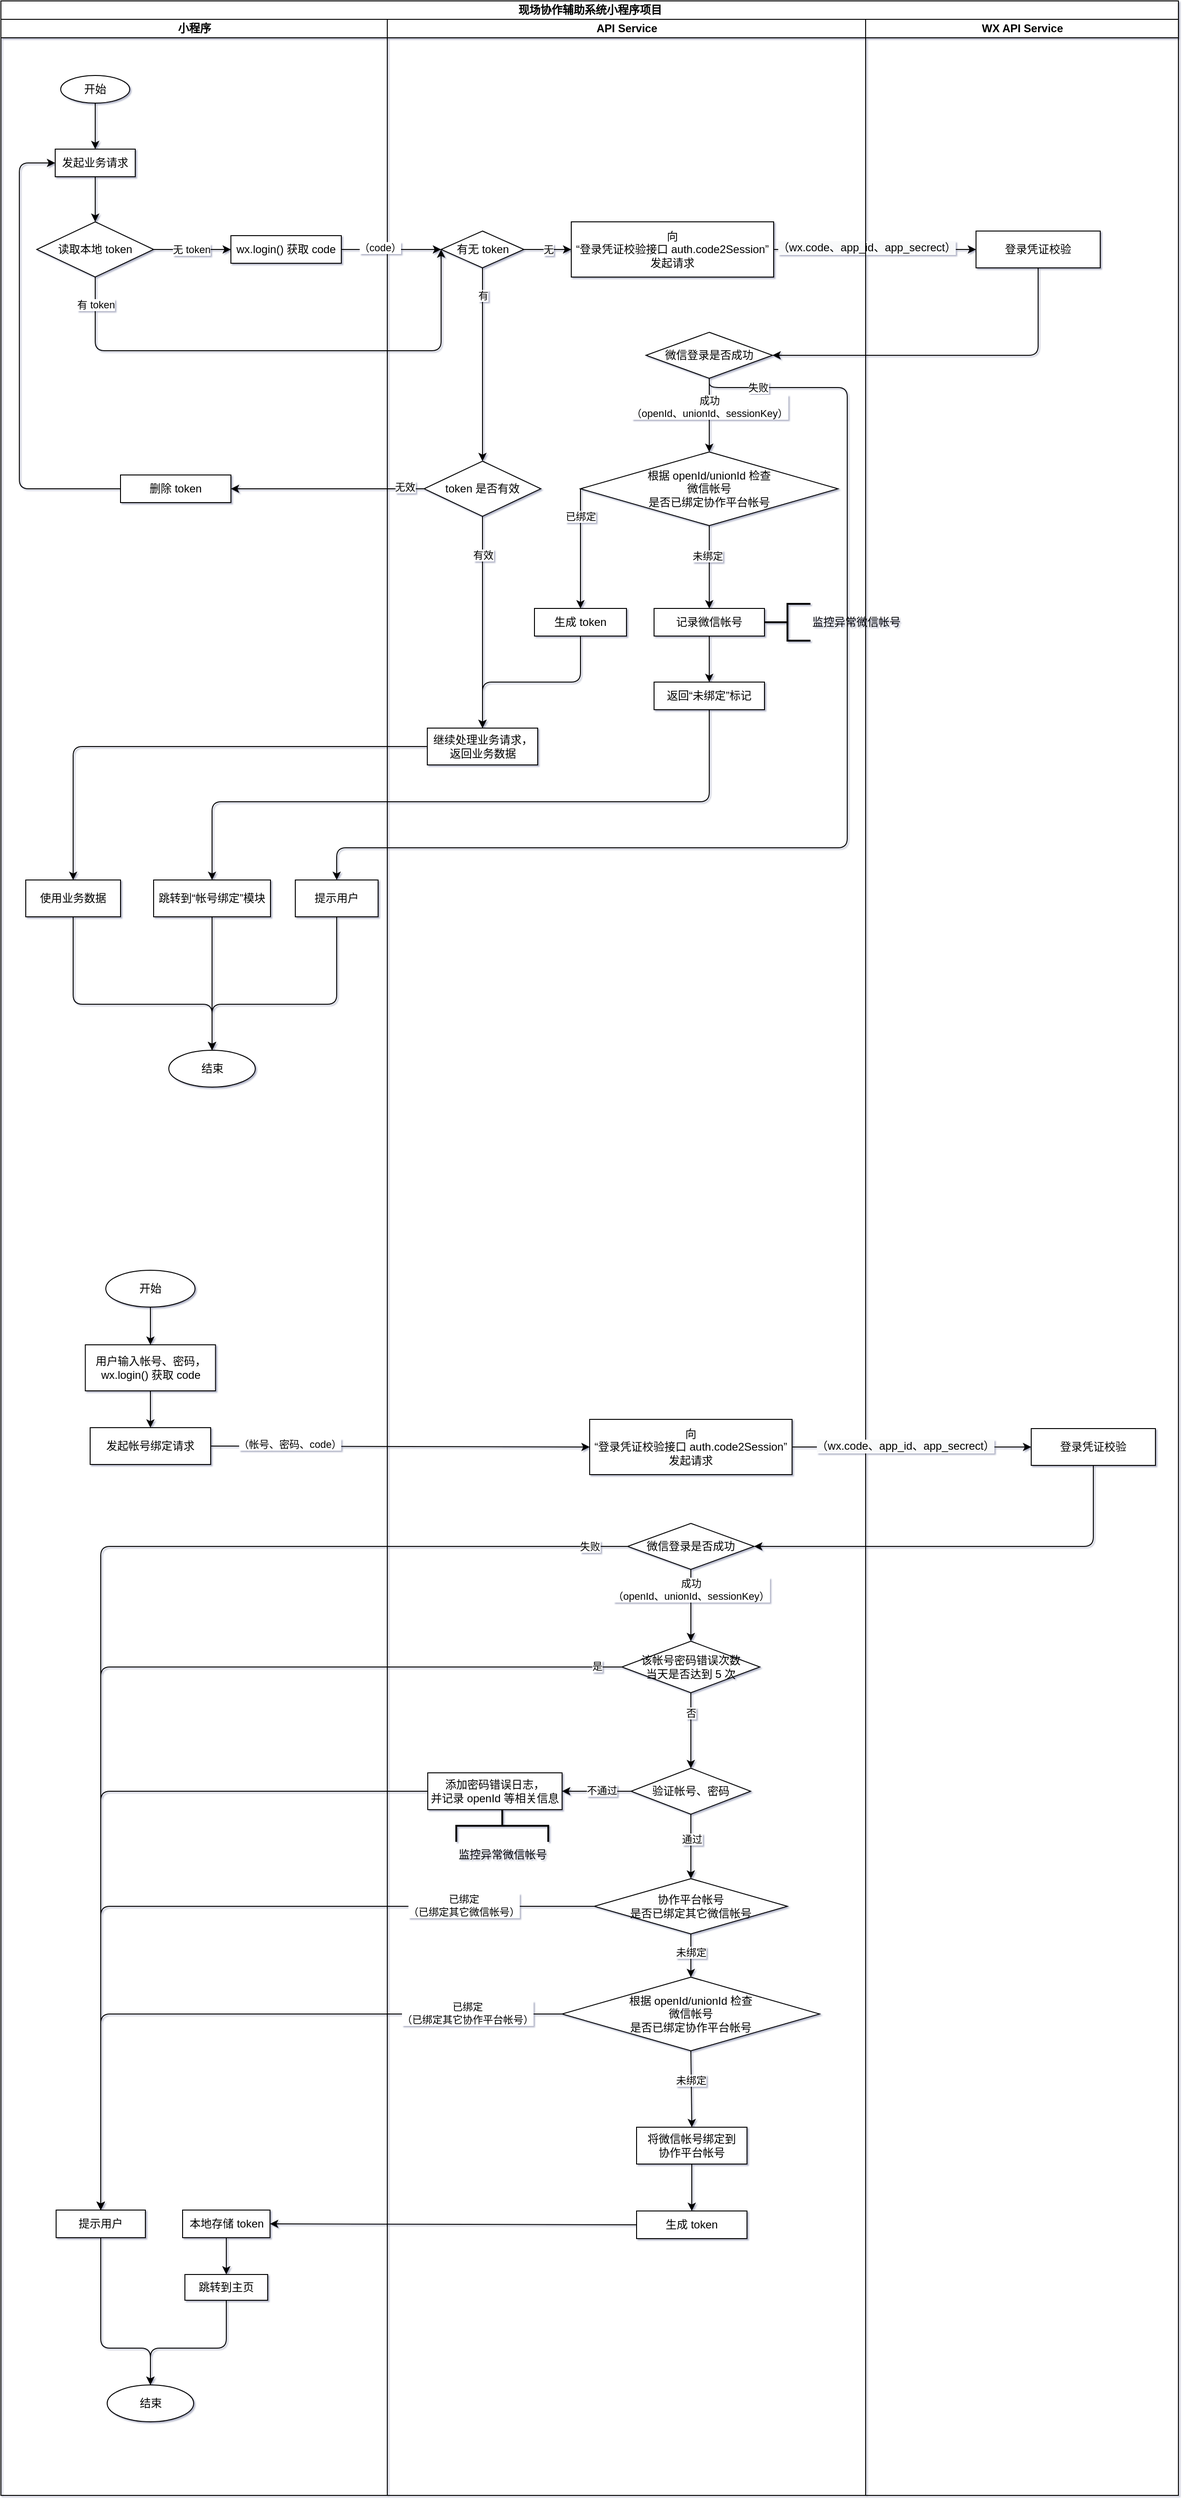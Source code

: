 <mxfile version="14.2.9" type="github">
  <diagram id="qEqpJyWe6qSXdvCc5dsq" name="Page-1">
    <mxGraphModel dx="1422" dy="4306" grid="1" gridSize="10" guides="1" tooltips="1" connect="1" arrows="1" fold="1" page="0" pageScale="1" pageWidth="827" pageHeight="1169" background="none" math="0" shadow="1">
      <root>
        <mxCell id="0" />
        <mxCell id="1" parent="0" />
        <mxCell id="2wgI4SQvjtzoddSb3Q2e-1" value="现场协作辅助系统小程序项目" style="swimlane;html=1;childLayout=stackLayout;resizeParent=1;resizeParentMax=0;startSize=20;" parent="1" vertex="1">
          <mxGeometry x="80" y="-3430" width="1280" height="2710" as="geometry">
            <mxRectangle x="70" y="40" width="60" height="20" as="alternateBounds" />
          </mxGeometry>
        </mxCell>
        <mxCell id="2wgI4SQvjtzoddSb3Q2e-2" style="edgeStyle=orthogonalEdgeStyle;orthogonalLoop=1;jettySize=auto;html=1;entryX=0;entryY=0.5;entryDx=0;entryDy=0;exitX=0.5;exitY=1;exitDx=0;exitDy=0;" parent="2wgI4SQvjtzoddSb3Q2e-1" source="2wgI4SQvjtzoddSb3Q2e-14" target="ABkDZTBkbwptnZ93a3-r-1" edge="1">
          <mxGeometry relative="1" as="geometry">
            <Array as="points">
              <mxPoint x="103" y="380" />
              <mxPoint x="479" y="380" />
            </Array>
          </mxGeometry>
        </mxCell>
        <mxCell id="2wgI4SQvjtzoddSb3Q2e-3" value="有 token" style="edgeLabel;html=1;align=center;verticalAlign=middle;resizable=0;points=[];" parent="2wgI4SQvjtzoddSb3Q2e-2" vertex="1" connectable="0">
          <mxGeometry x="-0.158" y="-2" relative="1" as="geometry">
            <mxPoint x="-158" y="-52" as="offset" />
          </mxGeometry>
        </mxCell>
        <mxCell id="2wgI4SQvjtzoddSb3Q2e-4" style="edgeStyle=orthogonalEdgeStyle;orthogonalLoop=1;jettySize=auto;html=1;exitX=1;exitY=0.5;exitDx=0;exitDy=0;entryX=0;entryY=0.5;entryDx=0;entryDy=0;" parent="2wgI4SQvjtzoddSb3Q2e-1" source="2wgI4SQvjtzoddSb3Q2e-48" target="2wgI4SQvjtzoddSb3Q2e-85" edge="1">
          <mxGeometry relative="1" as="geometry" />
        </mxCell>
        <mxCell id="2wgI4SQvjtzoddSb3Q2e-5" value="&lt;span style=&quot;font-size: 12px ; background-color: rgb(248 , 249 , 250)&quot;&gt;（wx.code、app_id、app_secrect）&lt;/span&gt;" style="edgeLabel;html=1;align=center;verticalAlign=middle;resizable=0;points=[];" parent="2wgI4SQvjtzoddSb3Q2e-4" vertex="1" connectable="0">
          <mxGeometry x="-0.256" y="-1" relative="1" as="geometry">
            <mxPoint x="19" y="-3" as="offset" />
          </mxGeometry>
        </mxCell>
        <mxCell id="2wgI4SQvjtzoddSb3Q2e-6" style="edgeStyle=orthogonalEdgeStyle;orthogonalLoop=1;jettySize=auto;html=1;exitX=0.5;exitY=1;exitDx=0;exitDy=0;entryX=1;entryY=0.5;entryDx=0;entryDy=0;" parent="2wgI4SQvjtzoddSb3Q2e-1" source="2wgI4SQvjtzoddSb3Q2e-85" target="2wgI4SQvjtzoddSb3Q2e-79" edge="1">
          <mxGeometry relative="1" as="geometry">
            <mxPoint x="580" y="530" as="targetPoint" />
          </mxGeometry>
        </mxCell>
        <mxCell id="2wgI4SQvjtzoddSb3Q2e-7" style="edgeStyle=orthogonalEdgeStyle;orthogonalLoop=1;jettySize=auto;html=1;exitX=0.5;exitY=1;exitDx=0;exitDy=0;entryX=0.5;entryY=0;entryDx=0;entryDy=0;" parent="2wgI4SQvjtzoddSb3Q2e-1" source="2wgI4SQvjtzoddSb3Q2e-54" target="2wgI4SQvjtzoddSb3Q2e-19" edge="1">
          <mxGeometry relative="1" as="geometry">
            <Array as="points">
              <mxPoint x="750" y="870" />
              <mxPoint x="210" y="870" />
            </Array>
          </mxGeometry>
        </mxCell>
        <mxCell id="2wgI4SQvjtzoddSb3Q2e-8" style="edgeStyle=orthogonalEdgeStyle;orthogonalLoop=1;jettySize=auto;html=1;exitX=0;exitY=0.5;exitDx=0;exitDy=0;entryX=0.5;entryY=0;entryDx=0;entryDy=0;" parent="2wgI4SQvjtzoddSb3Q2e-1" source="2wgI4SQvjtzoddSb3Q2e-57" target="2wgI4SQvjtzoddSb3Q2e-16" edge="1">
          <mxGeometry relative="1" as="geometry" />
        </mxCell>
        <mxCell id="2wgI4SQvjtzoddSb3Q2e-9" style="edgeStyle=orthogonalEdgeStyle;jumpStyle=arc;jumpSize=10;orthogonalLoop=1;jettySize=auto;html=1;exitX=1;exitY=0.5;exitDx=0;exitDy=0;shadow=0;endArrow=classic;endFill=1;entryX=0;entryY=0.5;entryDx=0;entryDy=0;" parent="2wgI4SQvjtzoddSb3Q2e-1" source="2wgI4SQvjtzoddSb3Q2e-24" target="2wgI4SQvjtzoddSb3Q2e-58" edge="1">
          <mxGeometry relative="1" as="geometry">
            <mxPoint x="500" y="1570" as="targetPoint" />
          </mxGeometry>
        </mxCell>
        <mxCell id="2wgI4SQvjtzoddSb3Q2e-10" value="（帐号、密码、code）" style="edgeLabel;html=1;align=center;verticalAlign=middle;resizable=0;points=[];" parent="2wgI4SQvjtzoddSb3Q2e-9" vertex="1" connectable="0">
          <mxGeometry x="-0.244" y="2" relative="1" as="geometry">
            <mxPoint x="-70" as="offset" />
          </mxGeometry>
        </mxCell>
        <mxCell id="2wgI4SQvjtzoddSb3Q2e-11" value="小程序" style="swimlane;html=1;startSize=20;" parent="2wgI4SQvjtzoddSb3Q2e-1" vertex="1">
          <mxGeometry y="20" width="420" height="2690" as="geometry" />
        </mxCell>
        <mxCell id="2wgI4SQvjtzoddSb3Q2e-12" style="edgeStyle=orthogonalEdgeStyle;orthogonalLoop=1;jettySize=auto;html=1;exitX=0.5;exitY=1;exitDx=0;exitDy=0;entryX=0.5;entryY=0;entryDx=0;entryDy=0;" parent="2wgI4SQvjtzoddSb3Q2e-11" source="2wgI4SQvjtzoddSb3Q2e-13" target="2wgI4SQvjtzoddSb3Q2e-21" edge="1">
          <mxGeometry relative="1" as="geometry" />
        </mxCell>
        <mxCell id="2wgI4SQvjtzoddSb3Q2e-13" value="开始" style="ellipse;whiteSpace=wrap;html=1;" parent="2wgI4SQvjtzoddSb3Q2e-11" vertex="1">
          <mxGeometry x="65" y="61" width="75" height="30" as="geometry" />
        </mxCell>
        <mxCell id="2wgI4SQvjtzoddSb3Q2e-14" value="读取本地&amp;nbsp;token" style="rhombus;whiteSpace=wrap;html=1;" parent="2wgI4SQvjtzoddSb3Q2e-11" vertex="1">
          <mxGeometry x="39" y="220" width="127" height="60" as="geometry" />
        </mxCell>
        <mxCell id="2wgI4SQvjtzoddSb3Q2e-15" style="edgeStyle=orthogonalEdgeStyle;jumpStyle=arc;orthogonalLoop=1;jettySize=auto;html=1;exitX=0.5;exitY=1;exitDx=0;exitDy=0;entryX=0.5;entryY=0;entryDx=0;entryDy=0;" parent="2wgI4SQvjtzoddSb3Q2e-11" source="2wgI4SQvjtzoddSb3Q2e-16" target="2wgI4SQvjtzoddSb3Q2e-17" edge="1">
          <mxGeometry relative="1" as="geometry">
            <Array as="points">
              <mxPoint x="79" y="1070" />
              <mxPoint x="230" y="1070" />
            </Array>
          </mxGeometry>
        </mxCell>
        <mxCell id="2wgI4SQvjtzoddSb3Q2e-16" value="使用业务数据" style="whiteSpace=wrap;html=1;" parent="2wgI4SQvjtzoddSb3Q2e-11" vertex="1">
          <mxGeometry x="27" y="935" width="103" height="40" as="geometry" />
        </mxCell>
        <mxCell id="2wgI4SQvjtzoddSb3Q2e-17" value="结束" style="ellipse;whiteSpace=wrap;html=1;" parent="2wgI4SQvjtzoddSb3Q2e-11" vertex="1">
          <mxGeometry x="182.5" y="1120" width="94" height="40" as="geometry" />
        </mxCell>
        <mxCell id="2wgI4SQvjtzoddSb3Q2e-18" style="edgeStyle=orthogonalEdgeStyle;jumpStyle=arc;orthogonalLoop=1;jettySize=auto;html=1;exitX=0.5;exitY=1;exitDx=0;exitDy=0;entryX=0.5;entryY=0;entryDx=0;entryDy=0;" parent="2wgI4SQvjtzoddSb3Q2e-11" source="2wgI4SQvjtzoddSb3Q2e-19" target="2wgI4SQvjtzoddSb3Q2e-17" edge="1">
          <mxGeometry relative="1" as="geometry" />
        </mxCell>
        <mxCell id="2wgI4SQvjtzoddSb3Q2e-19" value="跳转到“帐号绑定”模块" style="whiteSpace=wrap;html=1;" parent="2wgI4SQvjtzoddSb3Q2e-11" vertex="1">
          <mxGeometry x="166" y="935" width="127" height="40" as="geometry" />
        </mxCell>
        <mxCell id="2wgI4SQvjtzoddSb3Q2e-20" style="edgeStyle=orthogonalEdgeStyle;orthogonalLoop=1;jettySize=auto;html=1;exitX=0.5;exitY=1;exitDx=0;exitDy=0;entryX=0.5;entryY=0;entryDx=0;entryDy=0;" parent="2wgI4SQvjtzoddSb3Q2e-11" source="2wgI4SQvjtzoddSb3Q2e-21" target="2wgI4SQvjtzoddSb3Q2e-14" edge="1">
          <mxGeometry relative="1" as="geometry">
            <mxPoint x="102.5" y="150" as="targetPoint" />
          </mxGeometry>
        </mxCell>
        <mxCell id="2wgI4SQvjtzoddSb3Q2e-21" value="发起业务请求" style="whiteSpace=wrap;html=1;" parent="2wgI4SQvjtzoddSb3Q2e-11" vertex="1">
          <mxGeometry x="59" y="141" width="87" height="30" as="geometry" />
        </mxCell>
        <mxCell id="2wgI4SQvjtzoddSb3Q2e-22" style="edgeStyle=orthogonalEdgeStyle;jumpStyle=arc;jumpSize=10;orthogonalLoop=1;jettySize=auto;html=1;exitX=0.5;exitY=1;exitDx=0;exitDy=0;entryX=0.5;entryY=0;entryDx=0;entryDy=0;shadow=0;endArrow=classic;endFill=1;" parent="2wgI4SQvjtzoddSb3Q2e-11" source="2wgI4SQvjtzoddSb3Q2e-23" target="2wgI4SQvjtzoddSb3Q2e-26" edge="1">
          <mxGeometry relative="1" as="geometry" />
        </mxCell>
        <mxCell id="2wgI4SQvjtzoddSb3Q2e-23" value="开始" style="ellipse;whiteSpace=wrap;html=1;" parent="2wgI4SQvjtzoddSb3Q2e-11" vertex="1">
          <mxGeometry x="114" y="1359" width="97" height="40" as="geometry" />
        </mxCell>
        <mxCell id="2wgI4SQvjtzoddSb3Q2e-24" value="发起帐号绑定请求" style="whiteSpace=wrap;html=1;" parent="2wgI4SQvjtzoddSb3Q2e-11" vertex="1">
          <mxGeometry x="97" y="1530" width="131" height="40" as="geometry" />
        </mxCell>
        <mxCell id="2wgI4SQvjtzoddSb3Q2e-25" style="edgeStyle=orthogonalEdgeStyle;jumpStyle=arc;jumpSize=10;orthogonalLoop=1;jettySize=auto;html=1;exitX=0.5;exitY=1;exitDx=0;exitDy=0;entryX=0.5;entryY=0;entryDx=0;entryDy=0;shadow=0;endArrow=classic;endFill=1;" parent="2wgI4SQvjtzoddSb3Q2e-11" source="2wgI4SQvjtzoddSb3Q2e-26" target="2wgI4SQvjtzoddSb3Q2e-24" edge="1">
          <mxGeometry relative="1" as="geometry" />
        </mxCell>
        <mxCell id="2wgI4SQvjtzoddSb3Q2e-26" value="用户输入帐号、密码，&lt;br&gt;wx.login() 获取 code" style="whiteSpace=wrap;html=1;" parent="2wgI4SQvjtzoddSb3Q2e-11" vertex="1">
          <mxGeometry x="91.75" y="1440" width="141.5" height="50" as="geometry" />
        </mxCell>
        <mxCell id="2wgI4SQvjtzoddSb3Q2e-27" style="edgeStyle=orthogonalEdgeStyle;jumpStyle=arc;orthogonalLoop=1;jettySize=auto;html=1;exitX=0.5;exitY=1;exitDx=0;exitDy=0;entryX=0.5;entryY=0;entryDx=0;entryDy=0;" parent="2wgI4SQvjtzoddSb3Q2e-11" source="2wgI4SQvjtzoddSb3Q2e-28" target="2wgI4SQvjtzoddSb3Q2e-29" edge="1">
          <mxGeometry relative="1" as="geometry">
            <Array as="points">
              <mxPoint x="245" y="2530" />
              <mxPoint x="163" y="2530" />
            </Array>
          </mxGeometry>
        </mxCell>
        <mxCell id="2wgI4SQvjtzoddSb3Q2e-28" value="跳转到主页" style="whiteSpace=wrap;html=1;" parent="2wgI4SQvjtzoddSb3Q2e-11" vertex="1">
          <mxGeometry x="200" y="2450" width="90" height="28" as="geometry" />
        </mxCell>
        <mxCell id="2wgI4SQvjtzoddSb3Q2e-29" value="结束" style="ellipse;whiteSpace=wrap;html=1;" parent="2wgI4SQvjtzoddSb3Q2e-11" vertex="1">
          <mxGeometry x="115.5" y="2570" width="94" height="40" as="geometry" />
        </mxCell>
        <mxCell id="2wgI4SQvjtzoddSb3Q2e-30" style="edgeStyle=orthogonalEdgeStyle;jumpStyle=arc;jumpSize=10;orthogonalLoop=1;jettySize=auto;html=1;exitX=0.5;exitY=1;exitDx=0;exitDy=0;entryX=0.5;entryY=0;entryDx=0;entryDy=0;shadow=0;endArrow=classic;endFill=1;" parent="2wgI4SQvjtzoddSb3Q2e-11" source="2wgI4SQvjtzoddSb3Q2e-31" target="2wgI4SQvjtzoddSb3Q2e-29" edge="1">
          <mxGeometry relative="1" as="geometry">
            <Array as="points">
              <mxPoint x="109" y="2530" />
              <mxPoint x="163" y="2530" />
            </Array>
          </mxGeometry>
        </mxCell>
        <mxCell id="2wgI4SQvjtzoddSb3Q2e-31" value="提示用户" style="whiteSpace=wrap;html=1;" parent="2wgI4SQvjtzoddSb3Q2e-11" vertex="1">
          <mxGeometry x="60" y="2380" width="97" height="30" as="geometry" />
        </mxCell>
        <mxCell id="2wgI4SQvjtzoddSb3Q2e-32" value="wx.login() 获取 code" style="whiteSpace=wrap;html=1;" parent="2wgI4SQvjtzoddSb3Q2e-11" vertex="1">
          <mxGeometry x="250" y="235" width="120" height="30" as="geometry" />
        </mxCell>
        <mxCell id="2wgI4SQvjtzoddSb3Q2e-33" style="edgeStyle=orthogonalEdgeStyle;orthogonalLoop=1;jettySize=auto;html=1;entryX=0;entryY=0.5;entryDx=0;entryDy=0;exitX=1;exitY=0.5;exitDx=0;exitDy=0;" parent="2wgI4SQvjtzoddSb3Q2e-11" source="2wgI4SQvjtzoddSb3Q2e-14" target="2wgI4SQvjtzoddSb3Q2e-32" edge="1">
          <mxGeometry relative="1" as="geometry">
            <mxPoint x="166" y="215" as="targetPoint" />
            <mxPoint x="180" y="380" as="sourcePoint" />
          </mxGeometry>
        </mxCell>
        <mxCell id="2wgI4SQvjtzoddSb3Q2e-34" value="无 token&lt;br&gt;" style="edgeLabel;html=1;align=center;verticalAlign=middle;resizable=0;points=[];" parent="2wgI4SQvjtzoddSb3Q2e-33" vertex="1" connectable="0">
          <mxGeometry x="0.352" y="-2" relative="1" as="geometry">
            <mxPoint x="-16.5" y="-2" as="offset" />
          </mxGeometry>
        </mxCell>
        <mxCell id="2wgI4SQvjtzoddSb3Q2e-38" value="删除 token" style="whiteSpace=wrap;html=1;" parent="2wgI4SQvjtzoddSb3Q2e-11" vertex="1">
          <mxGeometry x="130" y="495" width="120" height="30" as="geometry" />
        </mxCell>
        <mxCell id="2wgI4SQvjtzoddSb3Q2e-39" style="edgeStyle=orthogonalEdgeStyle;jumpStyle=arc;orthogonalLoop=1;jettySize=auto;html=1;exitX=0.5;exitY=1;exitDx=0;exitDy=0;entryX=0.5;entryY=0;entryDx=0;entryDy=0;" parent="2wgI4SQvjtzoddSb3Q2e-11" source="2wgI4SQvjtzoddSb3Q2e-40" target="2wgI4SQvjtzoddSb3Q2e-17" edge="1">
          <mxGeometry relative="1" as="geometry">
            <Array as="points">
              <mxPoint x="365" y="1070" />
              <mxPoint x="230" y="1070" />
            </Array>
          </mxGeometry>
        </mxCell>
        <mxCell id="2wgI4SQvjtzoddSb3Q2e-40" value="提示用户" style="whiteSpace=wrap;html=1;" parent="2wgI4SQvjtzoddSb3Q2e-11" vertex="1">
          <mxGeometry x="320" y="935" width="90" height="40" as="geometry" />
        </mxCell>
        <mxCell id="2wgI4SQvjtzoddSb3Q2e-42" style="edgeStyle=orthogonalEdgeStyle;jumpStyle=arc;orthogonalLoop=1;jettySize=auto;html=1;exitX=0.5;exitY=1;exitDx=0;exitDy=0;entryX=0.5;entryY=0;entryDx=0;entryDy=0;" parent="2wgI4SQvjtzoddSb3Q2e-11" source="2wgI4SQvjtzoddSb3Q2e-43" target="2wgI4SQvjtzoddSb3Q2e-28" edge="1">
          <mxGeometry relative="1" as="geometry" />
        </mxCell>
        <mxCell id="2wgI4SQvjtzoddSb3Q2e-43" value="本地存储 token" style="whiteSpace=wrap;html=1;" parent="2wgI4SQvjtzoddSb3Q2e-11" vertex="1">
          <mxGeometry x="197.5" y="2380" width="95" height="30" as="geometry" />
        </mxCell>
        <mxCell id="2wgI4SQvjtzoddSb3Q2e-104" style="edgeStyle=orthogonalEdgeStyle;jumpStyle=arc;orthogonalLoop=1;jettySize=auto;html=1;exitX=0;exitY=0.5;exitDx=0;exitDy=0;entryX=0;entryY=0.5;entryDx=0;entryDy=0;" parent="2wgI4SQvjtzoddSb3Q2e-11" source="2wgI4SQvjtzoddSb3Q2e-38" target="2wgI4SQvjtzoddSb3Q2e-21" edge="1">
          <mxGeometry relative="1" as="geometry">
            <Array as="points">
              <mxPoint x="20" y="510" />
              <mxPoint x="20" y="156" />
            </Array>
            <mxPoint x="113.75" y="730" as="sourcePoint" />
          </mxGeometry>
        </mxCell>
        <mxCell id="2wgI4SQvjtzoddSb3Q2e-44" value="API Service" style="swimlane;html=1;startSize=20;" parent="2wgI4SQvjtzoddSb3Q2e-1" vertex="1">
          <mxGeometry x="420" y="20" width="520" height="2690" as="geometry" />
        </mxCell>
        <mxCell id="2wgI4SQvjtzoddSb3Q2e-45" style="edgeStyle=orthogonalEdgeStyle;jumpStyle=arc;orthogonalLoop=1;jettySize=auto;html=1;entryX=0.5;entryY=0;entryDx=0;entryDy=0;exitX=0.5;exitY=1;exitDx=0;exitDy=0;" parent="2wgI4SQvjtzoddSb3Q2e-44" source="2wgI4SQvjtzoddSb3Q2e-47" target="2wgI4SQvjtzoddSb3Q2e-57" edge="1">
          <mxGeometry relative="1" as="geometry">
            <mxPoint x="70" y="340" as="sourcePoint" />
          </mxGeometry>
        </mxCell>
        <mxCell id="2wgI4SQvjtzoddSb3Q2e-46" value="有效" style="edgeLabel;html=1;align=center;verticalAlign=middle;resizable=0;points=[];" parent="2wgI4SQvjtzoddSb3Q2e-45" vertex="1" connectable="0">
          <mxGeometry x="-0.96" y="1" relative="1" as="geometry">
            <mxPoint x="-1" y="37.65" as="offset" />
          </mxGeometry>
        </mxCell>
        <mxCell id="2wgI4SQvjtzoddSb3Q2e-47" value="token 是否有效" style="rhombus;whiteSpace=wrap;html=1;" parent="2wgI4SQvjtzoddSb3Q2e-44" vertex="1">
          <mxGeometry x="40" y="480" width="127" height="60" as="geometry" />
        </mxCell>
        <mxCell id="2wgI4SQvjtzoddSb3Q2e-48" value="向&lt;br&gt;“登录凭证校验接口 auth.code2Session”&lt;br&gt;发起请求" style="whiteSpace=wrap;html=1;" parent="2wgI4SQvjtzoddSb3Q2e-44" vertex="1">
          <mxGeometry x="200" y="220" width="220" height="60" as="geometry" />
        </mxCell>
        <mxCell id="2wgI4SQvjtzoddSb3Q2e-49" style="edgeStyle=orthogonalEdgeStyle;orthogonalLoop=1;jettySize=auto;html=1;exitX=0;exitY=0.5;exitDx=0;exitDy=0;entryX=0.5;entryY=0;entryDx=0;entryDy=0;" parent="2wgI4SQvjtzoddSb3Q2e-44" source="2wgI4SQvjtzoddSb3Q2e-53" target="2wgI4SQvjtzoddSb3Q2e-56" edge="1">
          <mxGeometry relative="1" as="geometry">
            <mxPoint x="90" y="600" as="targetPoint" />
            <Array as="points">
              <mxPoint x="210" y="620" />
              <mxPoint x="210" y="620" />
            </Array>
          </mxGeometry>
        </mxCell>
        <mxCell id="2wgI4SQvjtzoddSb3Q2e-50" value="已绑定" style="edgeLabel;html=1;align=center;verticalAlign=middle;resizable=0;points=[];" parent="2wgI4SQvjtzoddSb3Q2e-49" vertex="1" connectable="0">
          <mxGeometry x="0.173" y="-3" relative="1" as="geometry">
            <mxPoint x="3" y="-46" as="offset" />
          </mxGeometry>
        </mxCell>
        <mxCell id="2wgI4SQvjtzoddSb3Q2e-51" style="edgeStyle=orthogonalEdgeStyle;orthogonalLoop=1;jettySize=auto;html=1;exitX=0.5;exitY=1;exitDx=0;exitDy=0;entryX=0.5;entryY=0;entryDx=0;entryDy=0;" parent="2wgI4SQvjtzoddSb3Q2e-44" source="2wgI4SQvjtzoddSb3Q2e-53" target="2wgI4SQvjtzoddSb3Q2e-81" edge="1">
          <mxGeometry relative="1" as="geometry">
            <mxPoint x="350" y="640" as="targetPoint" />
          </mxGeometry>
        </mxCell>
        <mxCell id="2wgI4SQvjtzoddSb3Q2e-52" value="未绑定" style="edgeLabel;html=1;align=center;verticalAlign=middle;resizable=0;points=[];" parent="2wgI4SQvjtzoddSb3Q2e-51" vertex="1" connectable="0">
          <mxGeometry x="-0.267" y="-2" relative="1" as="geometry">
            <mxPoint as="offset" />
          </mxGeometry>
        </mxCell>
        <mxCell id="2wgI4SQvjtzoddSb3Q2e-53" value="&lt;span&gt;根据 openId/unionId 检查&lt;/span&gt;&lt;br&gt;&lt;span&gt;微信帐号&lt;/span&gt;&lt;br&gt;&lt;span&gt;是否已绑定协作平台帐号&lt;/span&gt;" style="rhombus;whiteSpace=wrap;html=1;" parent="2wgI4SQvjtzoddSb3Q2e-44" vertex="1">
          <mxGeometry x="210" y="470" width="280" height="80" as="geometry" />
        </mxCell>
        <mxCell id="2wgI4SQvjtzoddSb3Q2e-54" value="返回“未绑定”标记" style="whiteSpace=wrap;html=1;" parent="2wgI4SQvjtzoddSb3Q2e-44" vertex="1">
          <mxGeometry x="290" y="720" width="120" height="30" as="geometry" />
        </mxCell>
        <mxCell id="2wgI4SQvjtzoddSb3Q2e-55" style="edgeStyle=orthogonalEdgeStyle;orthogonalLoop=1;jettySize=auto;html=1;exitX=0.5;exitY=1;exitDx=0;exitDy=0;entryX=0.5;entryY=0;entryDx=0;entryDy=0;" parent="2wgI4SQvjtzoddSb3Q2e-44" source="2wgI4SQvjtzoddSb3Q2e-56" target="2wgI4SQvjtzoddSb3Q2e-57" edge="1">
          <mxGeometry relative="1" as="geometry" />
        </mxCell>
        <mxCell id="2wgI4SQvjtzoddSb3Q2e-56" value="生成 token" style="whiteSpace=wrap;html=1;" parent="2wgI4SQvjtzoddSb3Q2e-44" vertex="1">
          <mxGeometry x="160" y="640" width="100" height="30" as="geometry" />
        </mxCell>
        <mxCell id="2wgI4SQvjtzoddSb3Q2e-57" value="&lt;span&gt;继续处理业务请求，&lt;/span&gt;&lt;br&gt;&lt;span&gt;返回业务数据&lt;/span&gt;" style="whiteSpace=wrap;html=1;" parent="2wgI4SQvjtzoddSb3Q2e-44" vertex="1">
          <mxGeometry x="43.5" y="770" width="120" height="40" as="geometry" />
        </mxCell>
        <mxCell id="2wgI4SQvjtzoddSb3Q2e-58" value="向&lt;br&gt;“登录凭证校验接口 auth.code2Session”&lt;br&gt;发起请求" style="whiteSpace=wrap;html=1;" parent="2wgI4SQvjtzoddSb3Q2e-44" vertex="1">
          <mxGeometry x="220" y="1521" width="220" height="60" as="geometry" />
        </mxCell>
        <mxCell id="2wgI4SQvjtzoddSb3Q2e-59" style="edgeStyle=orthogonalEdgeStyle;jumpStyle=arc;jumpSize=10;orthogonalLoop=1;jettySize=auto;html=1;exitX=0.5;exitY=1;exitDx=0;exitDy=0;entryX=0.5;entryY=0;entryDx=0;entryDy=0;shadow=0;endArrow=classic;endFill=1;" parent="2wgI4SQvjtzoddSb3Q2e-44" source="2wgI4SQvjtzoddSb3Q2e-61" target="2wgI4SQvjtzoddSb3Q2e-63" edge="1">
          <mxGeometry relative="1" as="geometry" />
        </mxCell>
        <mxCell id="2wgI4SQvjtzoddSb3Q2e-60" value="未绑定" style="edgeLabel;html=1;align=center;verticalAlign=middle;resizable=0;points=[];" parent="2wgI4SQvjtzoddSb3Q2e-59" vertex="1" connectable="0">
          <mxGeometry x="-0.163" relative="1" as="geometry">
            <mxPoint y="-3" as="offset" />
          </mxGeometry>
        </mxCell>
        <mxCell id="2wgI4SQvjtzoddSb3Q2e-61" value="&lt;span&gt;根据 openId/unionId 检查&lt;/span&gt;&lt;br&gt;&lt;span&gt;微信帐号&lt;/span&gt;&lt;br&gt;&lt;span&gt;是否已绑定协作平台帐号&lt;/span&gt;" style="rhombus;whiteSpace=wrap;html=1;" parent="2wgI4SQvjtzoddSb3Q2e-44" vertex="1">
          <mxGeometry x="190" y="2127" width="280" height="80" as="geometry" />
        </mxCell>
        <mxCell id="2wgI4SQvjtzoddSb3Q2e-62" style="edgeStyle=orthogonalEdgeStyle;jumpStyle=arc;jumpSize=10;orthogonalLoop=1;jettySize=auto;html=1;exitX=0.5;exitY=1;exitDx=0;exitDy=0;entryX=0.5;entryY=0;entryDx=0;entryDy=0;shadow=0;endArrow=classic;endFill=1;" parent="2wgI4SQvjtzoddSb3Q2e-44" source="2wgI4SQvjtzoddSb3Q2e-63" target="2wgI4SQvjtzoddSb3Q2e-64" edge="1">
          <mxGeometry relative="1" as="geometry">
            <Array as="points">
              <mxPoint x="331" y="2330" />
              <mxPoint x="331" y="2330" />
            </Array>
          </mxGeometry>
        </mxCell>
        <mxCell id="2wgI4SQvjtzoddSb3Q2e-63" value="将微信帐号绑定到&lt;br&gt;协作平台帐号" style="whiteSpace=wrap;html=1;" parent="2wgI4SQvjtzoddSb3Q2e-44" vertex="1">
          <mxGeometry x="271" y="2290" width="120" height="40" as="geometry" />
        </mxCell>
        <mxCell id="2wgI4SQvjtzoddSb3Q2e-64" value="生成 token" style="whiteSpace=wrap;html=1;" parent="2wgI4SQvjtzoddSb3Q2e-44" vertex="1">
          <mxGeometry x="271" y="2381" width="120" height="30" as="geometry" />
        </mxCell>
        <mxCell id="2wgI4SQvjtzoddSb3Q2e-65" style="edgeStyle=orthogonalEdgeStyle;jumpStyle=arc;jumpSize=10;orthogonalLoop=1;jettySize=auto;html=1;exitX=0.5;exitY=1;exitDx=0;exitDy=0;shadow=0;endArrow=classic;endFill=1;" parent="2wgI4SQvjtzoddSb3Q2e-44" source="2wgI4SQvjtzoddSb3Q2e-71" target="2wgI4SQvjtzoddSb3Q2e-73" edge="1">
          <mxGeometry relative="1" as="geometry">
            <mxPoint x="330" y="1956" as="sourcePoint" />
          </mxGeometry>
        </mxCell>
        <mxCell id="2wgI4SQvjtzoddSb3Q2e-66" value="通过" style="edgeLabel;html=1;align=center;verticalAlign=middle;resizable=0;points=[];" parent="2wgI4SQvjtzoddSb3Q2e-65" vertex="1" connectable="0">
          <mxGeometry x="-0.222" y="1" relative="1" as="geometry">
            <mxPoint as="offset" />
          </mxGeometry>
        </mxCell>
        <mxCell id="2wgI4SQvjtzoddSb3Q2e-67" value="否" style="edgeStyle=orthogonalEdgeStyle;orthogonalLoop=1;jettySize=auto;html=1;exitX=0.5;exitY=1;exitDx=0;exitDy=0;entryX=0.5;entryY=0;entryDx=0;entryDy=0;" parent="2wgI4SQvjtzoddSb3Q2e-44" source="2wgI4SQvjtzoddSb3Q2e-68" target="2wgI4SQvjtzoddSb3Q2e-71" edge="1">
          <mxGeometry x="-0.463" relative="1" as="geometry">
            <mxPoint x="330" y="1818" as="sourcePoint" />
            <mxPoint x="330" y="1900" as="targetPoint" />
            <mxPoint as="offset" />
          </mxGeometry>
        </mxCell>
        <mxCell id="2wgI4SQvjtzoddSb3Q2e-68" value="该帐号密码错误次数&lt;br&gt;当天是否达到 5 次" style="rhombus;whiteSpace=wrap;html=1;" parent="2wgI4SQvjtzoddSb3Q2e-44" vertex="1">
          <mxGeometry x="255" y="1762" width="150" height="56" as="geometry" />
        </mxCell>
        <mxCell id="2wgI4SQvjtzoddSb3Q2e-69" style="edgeStyle=orthogonalEdgeStyle;jumpStyle=arc;orthogonalLoop=1;jettySize=auto;html=1;exitX=0;exitY=0.5;exitDx=0;exitDy=0;entryX=1;entryY=0.5;entryDx=0;entryDy=0;" parent="2wgI4SQvjtzoddSb3Q2e-44" source="2wgI4SQvjtzoddSb3Q2e-71" target="PpZlCCzMiIhiF1iXMbMz-3" edge="1">
          <mxGeometry relative="1" as="geometry">
            <mxPoint x="200" y="1925" as="targetPoint" />
          </mxGeometry>
        </mxCell>
        <mxCell id="2wgI4SQvjtzoddSb3Q2e-70" value="不通过" style="edgeLabel;html=1;align=center;verticalAlign=middle;resizable=0;points=[];" parent="2wgI4SQvjtzoddSb3Q2e-69" vertex="1" connectable="0">
          <mxGeometry x="-0.2" y="1" relative="1" as="geometry">
            <mxPoint x="-2" y="-2" as="offset" />
          </mxGeometry>
        </mxCell>
        <mxCell id="2wgI4SQvjtzoddSb3Q2e-71" value="验证帐号、密码" style="rhombus;whiteSpace=wrap;html=1;" parent="2wgI4SQvjtzoddSb3Q2e-44" vertex="1">
          <mxGeometry x="265" y="1900" width="130" height="50" as="geometry" />
        </mxCell>
        <mxCell id="PpZlCCzMiIhiF1iXMbMz-2" value="&lt;font face=&quot;helvetica&quot;&gt;未绑定&lt;br&gt;&lt;/font&gt;" style="edgeStyle=orthogonalEdgeStyle;rounded=1;orthogonalLoop=1;jettySize=auto;html=1;exitX=0.5;exitY=1;exitDx=0;exitDy=0;entryX=0.5;entryY=0;entryDx=0;entryDy=0;" parent="2wgI4SQvjtzoddSb3Q2e-44" source="2wgI4SQvjtzoddSb3Q2e-73" target="2wgI4SQvjtzoddSb3Q2e-61" edge="1">
          <mxGeometry x="-0.149" relative="1" as="geometry">
            <mxPoint as="offset" />
          </mxGeometry>
        </mxCell>
        <mxCell id="2wgI4SQvjtzoddSb3Q2e-73" value="&lt;span&gt;协作平台帐号&lt;br&gt;是否已绑定其它微信帐号&lt;/span&gt;" style="rhombus;whiteSpace=wrap;html=1;" parent="2wgI4SQvjtzoddSb3Q2e-44" vertex="1">
          <mxGeometry x="225" y="2020" width="210" height="60" as="geometry" />
        </mxCell>
        <mxCell id="2wgI4SQvjtzoddSb3Q2e-74" style="edgeStyle=orthogonalEdgeStyle;orthogonalLoop=1;jettySize=auto;html=1;exitX=0.5;exitY=1;exitDx=0;exitDy=0;entryX=0.5;entryY=0;entryDx=0;entryDy=0;" parent="2wgI4SQvjtzoddSb3Q2e-44" source="2wgI4SQvjtzoddSb3Q2e-76" target="2wgI4SQvjtzoddSb3Q2e-68" edge="1">
          <mxGeometry relative="1" as="geometry">
            <mxPoint x="350" y="1744" as="targetPoint" />
          </mxGeometry>
        </mxCell>
        <mxCell id="2wgI4SQvjtzoddSb3Q2e-75" value="成功&lt;br&gt;（openId、unionId、sessionKey）" style="edgeLabel;html=1;align=center;verticalAlign=middle;resizable=0;points=[];" parent="2wgI4SQvjtzoddSb3Q2e-74" vertex="1" connectable="0">
          <mxGeometry x="-0.433" relative="1" as="geometry">
            <mxPoint as="offset" />
          </mxGeometry>
        </mxCell>
        <mxCell id="2wgI4SQvjtzoddSb3Q2e-76" value="微信登录是否成功" style="rhombus;whiteSpace=wrap;html=1;" parent="2wgI4SQvjtzoddSb3Q2e-44" vertex="1">
          <mxGeometry x="261.25" y="1634" width="137.5" height="50" as="geometry" />
        </mxCell>
        <mxCell id="2wgI4SQvjtzoddSb3Q2e-77" style="edgeStyle=orthogonalEdgeStyle;jumpStyle=arc;orthogonalLoop=1;jettySize=auto;html=1;exitX=0.5;exitY=1;exitDx=0;exitDy=0;entryX=0.5;entryY=0;entryDx=0;entryDy=0;" parent="2wgI4SQvjtzoddSb3Q2e-44" source="2wgI4SQvjtzoddSb3Q2e-79" target="2wgI4SQvjtzoddSb3Q2e-53" edge="1">
          <mxGeometry relative="1" as="geometry" />
        </mxCell>
        <mxCell id="2wgI4SQvjtzoddSb3Q2e-78" value="成功&lt;br&gt;（openId、unionId、sessionKey）" style="edgeLabel;html=1;align=center;verticalAlign=middle;resizable=0;points=[];" parent="2wgI4SQvjtzoddSb3Q2e-77" vertex="1" connectable="0">
          <mxGeometry x="-0.36" relative="1" as="geometry">
            <mxPoint y="5" as="offset" />
          </mxGeometry>
        </mxCell>
        <mxCell id="2wgI4SQvjtzoddSb3Q2e-79" value="微信登录是否成功" style="rhombus;whiteSpace=wrap;html=1;" parent="2wgI4SQvjtzoddSb3Q2e-44" vertex="1">
          <mxGeometry x="281.25" y="340" width="137.5" height="50" as="geometry" />
        </mxCell>
        <mxCell id="2wgI4SQvjtzoddSb3Q2e-80" style="edgeStyle=orthogonalEdgeStyle;jumpStyle=arc;orthogonalLoop=1;jettySize=auto;html=1;exitX=0.5;exitY=1;exitDx=0;exitDy=0;" parent="2wgI4SQvjtzoddSb3Q2e-44" source="2wgI4SQvjtzoddSb3Q2e-81" target="2wgI4SQvjtzoddSb3Q2e-54" edge="1">
          <mxGeometry relative="1" as="geometry" />
        </mxCell>
        <mxCell id="2wgI4SQvjtzoddSb3Q2e-81" value="记录微信帐号" style="whiteSpace=wrap;html=1;" parent="2wgI4SQvjtzoddSb3Q2e-44" vertex="1">
          <mxGeometry x="290" y="640" width="120" height="30" as="geometry" />
        </mxCell>
        <mxCell id="2wgI4SQvjtzoddSb3Q2e-82" value="监控异常微信帐号" style="strokeWidth=2;html=1;shape=mxgraph.flowchart.annotation_2;align=left;labelPosition=right;pointerEvents=1;" parent="2wgI4SQvjtzoddSb3Q2e-44" vertex="1">
          <mxGeometry x="410" y="635" width="50" height="40" as="geometry" />
        </mxCell>
        <mxCell id="PpZlCCzMiIhiF1iXMbMz-3" value="添加密码错误日志，&lt;br&gt;并记录 openId 等相关信息" style="rounded=0;whiteSpace=wrap;html=1;" parent="2wgI4SQvjtzoddSb3Q2e-44" vertex="1">
          <mxGeometry x="44" y="1905" width="146" height="40" as="geometry" />
        </mxCell>
        <mxCell id="PpZlCCzMiIhiF1iXMbMz-4" value="&lt;div style=&quot;&quot;&gt;&lt;span&gt;监控异常微信帐号&lt;/span&gt;&lt;br&gt;&lt;/div&gt;" style="strokeWidth=2;html=1;shape=mxgraph.flowchart.annotation_2;align=center;labelPosition=center;pointerEvents=1;direction=south;verticalLabelPosition=bottom;verticalAlign=top;" parent="2wgI4SQvjtzoddSb3Q2e-44" vertex="1">
          <mxGeometry x="75" y="1945" width="100" height="35" as="geometry" />
        </mxCell>
        <mxCell id="ABkDZTBkbwptnZ93a3-r-2" value="无" style="edgeStyle=orthogonalEdgeStyle;rounded=0;orthogonalLoop=1;jettySize=auto;html=1;exitX=1;exitY=0.5;exitDx=0;exitDy=0;entryX=0;entryY=0.5;entryDx=0;entryDy=0;" edge="1" parent="2wgI4SQvjtzoddSb3Q2e-44" source="ABkDZTBkbwptnZ93a3-r-1" target="2wgI4SQvjtzoddSb3Q2e-48">
          <mxGeometry relative="1" as="geometry" />
        </mxCell>
        <mxCell id="ABkDZTBkbwptnZ93a3-r-3" value="有" style="edgeStyle=orthogonalEdgeStyle;rounded=0;orthogonalLoop=1;jettySize=auto;html=1;exitX=0.5;exitY=1;exitDx=0;exitDy=0;" edge="1" parent="2wgI4SQvjtzoddSb3Q2e-44" source="ABkDZTBkbwptnZ93a3-r-1" target="2wgI4SQvjtzoddSb3Q2e-47">
          <mxGeometry x="-0.714" relative="1" as="geometry">
            <mxPoint as="offset" />
          </mxGeometry>
        </mxCell>
        <mxCell id="ABkDZTBkbwptnZ93a3-r-1" value="有无 token" style="rhombus;whiteSpace=wrap;html=1;" vertex="1" parent="2wgI4SQvjtzoddSb3Q2e-44">
          <mxGeometry x="58.5" y="230" width="90" height="40" as="geometry" />
        </mxCell>
        <mxCell id="2wgI4SQvjtzoddSb3Q2e-84" value="WX API Service" style="swimlane;html=1;startSize=20;" parent="2wgI4SQvjtzoddSb3Q2e-1" vertex="1">
          <mxGeometry x="940" y="20" width="340" height="2690" as="geometry" />
        </mxCell>
        <mxCell id="2wgI4SQvjtzoddSb3Q2e-85" value="登录凭证校验" style="whiteSpace=wrap;html=1;" parent="2wgI4SQvjtzoddSb3Q2e-84" vertex="1">
          <mxGeometry x="120" y="230" width="135" height="40" as="geometry" />
        </mxCell>
        <mxCell id="2wgI4SQvjtzoddSb3Q2e-86" value="登录凭证校验" style="whiteSpace=wrap;html=1;" parent="2wgI4SQvjtzoddSb3Q2e-84" vertex="1">
          <mxGeometry x="180" y="1531" width="135" height="40" as="geometry" />
        </mxCell>
        <mxCell id="2wgI4SQvjtzoddSb3Q2e-87" style="edgeStyle=orthogonalEdgeStyle;jumpStyle=arc;jumpSize=10;orthogonalLoop=1;jettySize=auto;html=1;exitX=1;exitY=0.5;exitDx=0;exitDy=0;entryX=0;entryY=0.5;entryDx=0;entryDy=0;shadow=0;endArrow=classic;endFill=1;" parent="2wgI4SQvjtzoddSb3Q2e-1" source="2wgI4SQvjtzoddSb3Q2e-58" target="2wgI4SQvjtzoddSb3Q2e-86" edge="1">
          <mxGeometry relative="1" as="geometry" />
        </mxCell>
        <mxCell id="2wgI4SQvjtzoddSb3Q2e-88" value="&lt;span style=&quot;font-size: 12px ; background-color: rgb(248 , 249 , 250)&quot;&gt;（wx.code、app_id、app_secrect）&lt;/span&gt;" style="edgeLabel;html=1;align=center;verticalAlign=middle;resizable=0;points=[];" parent="2wgI4SQvjtzoddSb3Q2e-87" vertex="1" connectable="0">
          <mxGeometry x="-0.288" y="1" relative="1" as="geometry">
            <mxPoint x="30" as="offset" />
          </mxGeometry>
        </mxCell>
        <mxCell id="2wgI4SQvjtzoddSb3Q2e-89" style="edgeStyle=orthogonalEdgeStyle;jumpStyle=arc;jumpSize=10;orthogonalLoop=1;jettySize=auto;html=1;exitX=0.5;exitY=1;exitDx=0;exitDy=0;shadow=0;endArrow=classic;endFill=1;entryX=1;entryY=0.5;entryDx=0;entryDy=0;" parent="2wgI4SQvjtzoddSb3Q2e-1" source="2wgI4SQvjtzoddSb3Q2e-86" target="2wgI4SQvjtzoddSb3Q2e-76" edge="1">
          <mxGeometry relative="1" as="geometry">
            <mxPoint x="900" y="1804" as="targetPoint" />
          </mxGeometry>
        </mxCell>
        <mxCell id="2wgI4SQvjtzoddSb3Q2e-90" style="edgeStyle=orthogonalEdgeStyle;jumpStyle=arc;jumpSize=10;orthogonalLoop=1;jettySize=auto;html=1;exitX=0;exitY=0.5;exitDx=0;exitDy=0;entryX=1;entryY=0.5;entryDx=0;entryDy=0;shadow=0;endArrow=classic;endFill=1;" parent="2wgI4SQvjtzoddSb3Q2e-1" source="2wgI4SQvjtzoddSb3Q2e-64" target="2wgI4SQvjtzoddSb3Q2e-43" edge="1">
          <mxGeometry relative="1" as="geometry" />
        </mxCell>
        <mxCell id="2wgI4SQvjtzoddSb3Q2e-91" style="edgeStyle=orthogonalEdgeStyle;jumpStyle=arc;jumpSize=10;orthogonalLoop=1;jettySize=auto;html=1;shadow=0;endArrow=classic;endFill=1;entryX=0.5;entryY=0;entryDx=0;entryDy=0;exitX=0;exitY=0.5;exitDx=0;exitDy=0;" parent="2wgI4SQvjtzoddSb3Q2e-1" source="PpZlCCzMiIhiF1iXMbMz-3" target="2wgI4SQvjtzoddSb3Q2e-31" edge="1">
          <mxGeometry relative="1" as="geometry">
            <mxPoint x="440" y="1945" as="sourcePoint" />
            <mxPoint x="30" y="2160" as="targetPoint" />
            <Array as="points">
              <mxPoint x="109" y="1945" />
            </Array>
          </mxGeometry>
        </mxCell>
        <mxCell id="2wgI4SQvjtzoddSb3Q2e-92" style="edgeStyle=orthogonalEdgeStyle;orthogonalLoop=1;jettySize=auto;html=1;exitX=1;exitY=0.5;exitDx=0;exitDy=0;entryX=0;entryY=0.5;entryDx=0;entryDy=0;" parent="2wgI4SQvjtzoddSb3Q2e-1" source="2wgI4SQvjtzoddSb3Q2e-32" target="ABkDZTBkbwptnZ93a3-r-1" edge="1">
          <mxGeometry relative="1" as="geometry" />
        </mxCell>
        <mxCell id="2wgI4SQvjtzoddSb3Q2e-93" value="（code）" style="edgeLabel;html=1;align=center;verticalAlign=middle;resizable=0;points=[];" parent="2wgI4SQvjtzoddSb3Q2e-92" vertex="1" connectable="0">
          <mxGeometry x="-0.236" y="2" relative="1" as="geometry">
            <mxPoint as="offset" />
          </mxGeometry>
        </mxCell>
        <mxCell id="2wgI4SQvjtzoddSb3Q2e-94" style="edgeStyle=orthogonalEdgeStyle;orthogonalLoop=1;jettySize=auto;html=1;entryX=0.5;entryY=0;entryDx=0;entryDy=0;exitX=0;exitY=0.5;exitDx=0;exitDy=0;" parent="2wgI4SQvjtzoddSb3Q2e-1" source="2wgI4SQvjtzoddSb3Q2e-68" target="2wgI4SQvjtzoddSb3Q2e-31" edge="1">
          <mxGeometry relative="1" as="geometry">
            <mxPoint x="730" y="1838" as="sourcePoint" />
          </mxGeometry>
        </mxCell>
        <mxCell id="2wgI4SQvjtzoddSb3Q2e-95" value="是" style="edgeLabel;html=1;align=center;verticalAlign=middle;resizable=0;points=[];" parent="2wgI4SQvjtzoddSb3Q2e-94" vertex="1" connectable="0">
          <mxGeometry x="-0.901" y="-1" relative="1" as="geometry">
            <mxPoint x="30" as="offset" />
          </mxGeometry>
        </mxCell>
        <mxCell id="2wgI4SQvjtzoddSb3Q2e-96" style="edgeStyle=orthogonalEdgeStyle;orthogonalLoop=1;jettySize=auto;html=1;exitX=0;exitY=0.5;exitDx=0;exitDy=0;entryX=0.5;entryY=0;entryDx=0;entryDy=0;" parent="2wgI4SQvjtzoddSb3Q2e-1" source="2wgI4SQvjtzoddSb3Q2e-73" target="2wgI4SQvjtzoddSb3Q2e-31" edge="1">
          <mxGeometry relative="1" as="geometry" />
        </mxCell>
        <mxCell id="2wgI4SQvjtzoddSb3Q2e-97" value="已绑定&lt;br&gt;（已绑定其它微信帐号）" style="edgeLabel;html=1;align=center;verticalAlign=middle;resizable=0;points=[];" parent="2wgI4SQvjtzoddSb3Q2e-96" vertex="1" connectable="0">
          <mxGeometry x="-0.936" y="1" relative="1" as="geometry">
            <mxPoint x="-115" y="-2" as="offset" />
          </mxGeometry>
        </mxCell>
        <mxCell id="2wgI4SQvjtzoddSb3Q2e-98" value="" style="edgeStyle=orthogonalEdgeStyle;jumpStyle=arc;jumpSize=10;orthogonalLoop=1;jettySize=auto;html=1;exitX=0;exitY=0.5;exitDx=0;exitDy=0;shadow=0;endArrow=classic;endFill=1;entryX=0.5;entryY=0;entryDx=0;entryDy=0;" parent="2wgI4SQvjtzoddSb3Q2e-1" source="2wgI4SQvjtzoddSb3Q2e-61" target="2wgI4SQvjtzoddSb3Q2e-31" edge="1">
          <mxGeometry relative="1" as="geometry">
            <mxPoint x="411" y="2297" as="targetPoint" />
            <Array as="points">
              <mxPoint x="109" y="2187" />
            </Array>
          </mxGeometry>
        </mxCell>
        <mxCell id="PpZlCCzMiIhiF1iXMbMz-1" value="已绑定&lt;br&gt;（已绑定其它协作平台帐号）" style="edgeLabel;html=1;align=center;verticalAlign=middle;resizable=0;points=[];" parent="2wgI4SQvjtzoddSb3Q2e-98" vertex="1" connectable="0">
          <mxGeometry x="-0.72" y="-1" relative="1" as="geometry">
            <mxPoint x="-3" as="offset" />
          </mxGeometry>
        </mxCell>
        <mxCell id="2wgI4SQvjtzoddSb3Q2e-100" value="失败" style="edgeStyle=orthogonalEdgeStyle;orthogonalLoop=1;jettySize=auto;html=1;entryX=0.5;entryY=0;entryDx=0;entryDy=0;rounded=1;exitX=0;exitY=0.5;exitDx=0;exitDy=0;" parent="2wgI4SQvjtzoddSb3Q2e-1" source="2wgI4SQvjtzoddSb3Q2e-76" target="2wgI4SQvjtzoddSb3Q2e-31" edge="1">
          <mxGeometry x="-0.936" relative="1" as="geometry">
            <mxPoint x="590" y="1680" as="sourcePoint" />
            <mxPoint as="offset" />
          </mxGeometry>
        </mxCell>
        <mxCell id="2wgI4SQvjtzoddSb3Q2e-102" style="edgeStyle=orthogonalEdgeStyle;jumpStyle=arc;orthogonalLoop=1;jettySize=auto;html=1;exitX=0;exitY=0.5;exitDx=0;exitDy=0;entryX=1;entryY=0.5;entryDx=0;entryDy=0;" parent="2wgI4SQvjtzoddSb3Q2e-1" source="2wgI4SQvjtzoddSb3Q2e-47" target="2wgI4SQvjtzoddSb3Q2e-38" edge="1">
          <mxGeometry relative="1" as="geometry" />
        </mxCell>
        <mxCell id="2wgI4SQvjtzoddSb3Q2e-103" value="无效" style="edgeLabel;html=1;align=center;verticalAlign=middle;resizable=0;points=[];" parent="2wgI4SQvjtzoddSb3Q2e-102" vertex="1" connectable="0">
          <mxGeometry x="-0.798" y="-2" relative="1" as="geometry">
            <mxPoint as="offset" />
          </mxGeometry>
        </mxCell>
        <mxCell id="2wgI4SQvjtzoddSb3Q2e-106" style="edgeStyle=orthogonalEdgeStyle;jumpStyle=arc;orthogonalLoop=1;jettySize=auto;html=1;exitX=0.5;exitY=1;exitDx=0;exitDy=0;entryX=0.5;entryY=0;entryDx=0;entryDy=0;" parent="2wgI4SQvjtzoddSb3Q2e-1" source="2wgI4SQvjtzoddSb3Q2e-79" target="2wgI4SQvjtzoddSb3Q2e-40" edge="1">
          <mxGeometry relative="1" as="geometry">
            <Array as="points">
              <mxPoint x="770" y="420" />
              <mxPoint x="920" y="420" />
              <mxPoint x="920" y="920" />
              <mxPoint x="365" y="920" />
            </Array>
          </mxGeometry>
        </mxCell>
        <mxCell id="2wgI4SQvjtzoddSb3Q2e-107" value="失败" style="edgeLabel;html=1;align=center;verticalAlign=middle;resizable=0;points=[];" parent="2wgI4SQvjtzoddSb3Q2e-106" vertex="1" connectable="0">
          <mxGeometry x="-0.899" relative="1" as="geometry">
            <mxPoint as="offset" />
          </mxGeometry>
        </mxCell>
      </root>
    </mxGraphModel>
  </diagram>
</mxfile>
